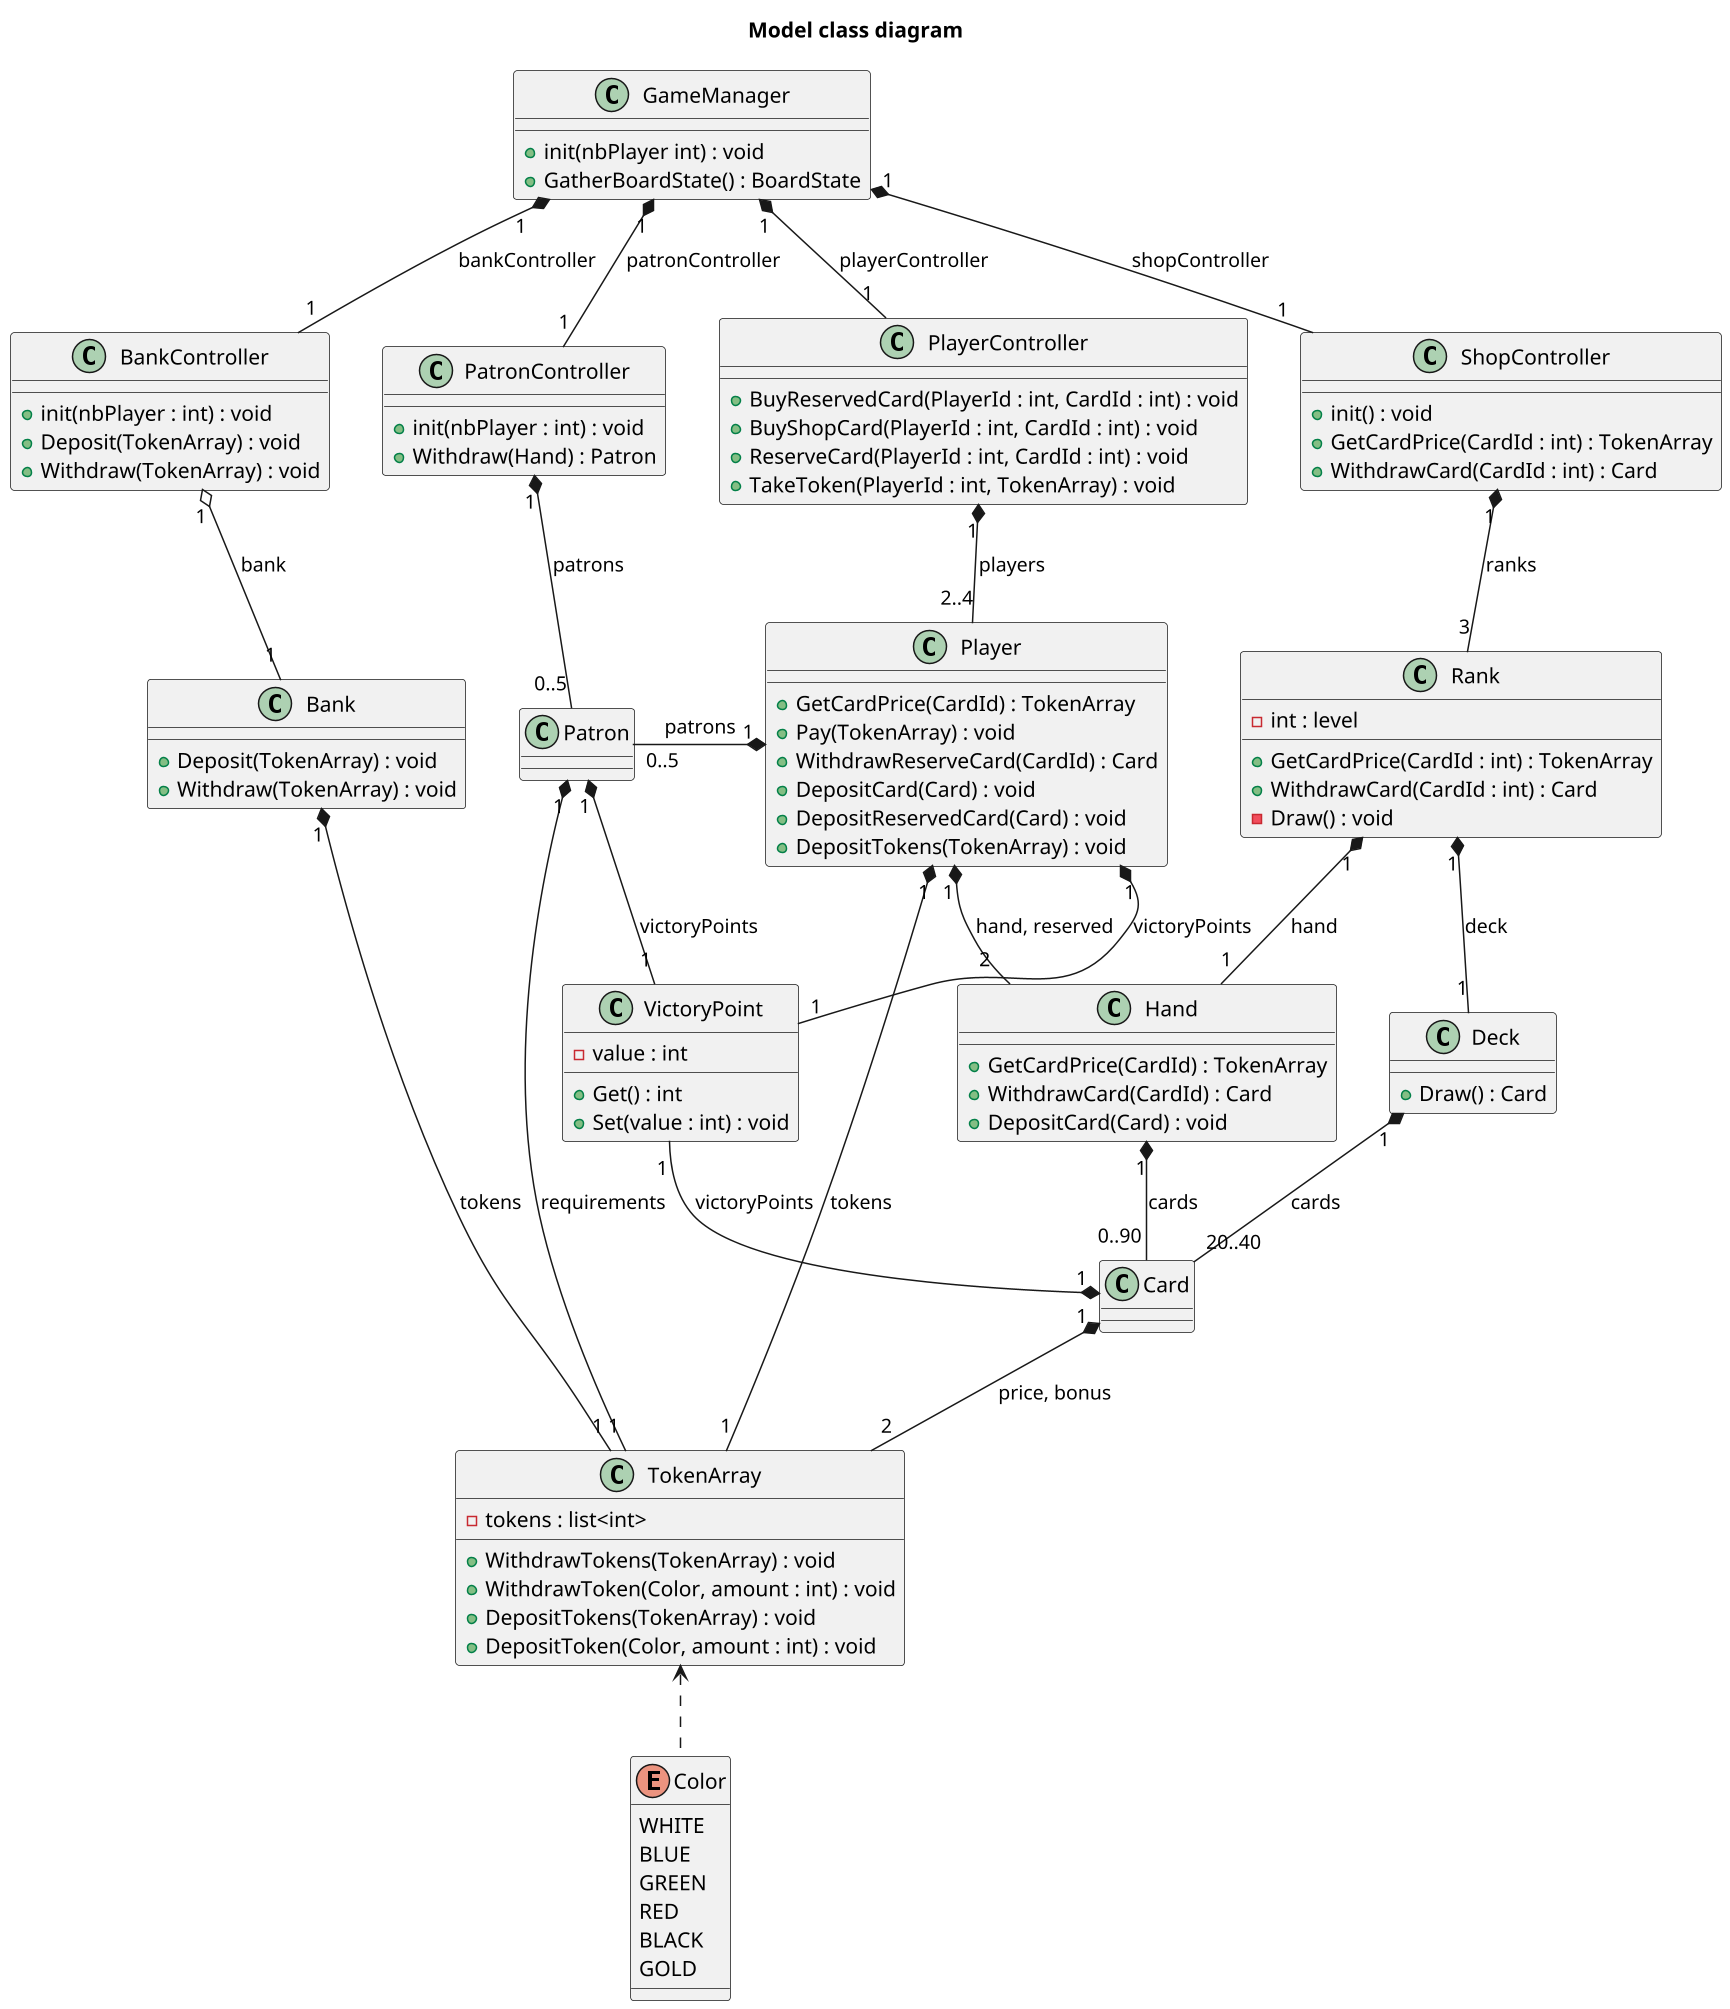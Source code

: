@startuml classDiagram
title Model class diagram
scale 1.5

GameManager "1" *-- "1" BankController : bankController
GameManager "1" *-- "1" PatronController : patronController
GameManager "1" *-- "1" PlayerController : playerController
GameManager "1" *-- "1" ShopController : shopController

BankController "1" o-down- "1" Bank : bank
Bank "1" *-- "1" TokenArray : tokens

PatronController "1" *-- "0..5" Patron : patrons
Patron "1" *-- "1" TokenArray : requirements

PlayerController "1" *-- "2..4" Player : players
Player "1" *-- "1" TokenArray : tokens
Player "1" *-- "2" Hand : hand, reserved
Player "1" *-- "0..5" Patron : patrons

ShopController "1" *-- "3" Rank : ranks
Rank "1" *-- "1" Hand : hand
Rank "1" *-- "1" Deck : deck

Deck "1" *-- "20..40" Card : cards
Hand "1" *-- "0..90" Card : cards

Card "1" *-- "2" TokenArray : price, bonus
TokenArray <.. Color


BankController .r[hidden]. PatronController
PatronController .r[hidden]. PlayerController
PlayerController .r[hidden]. ShopController

Bank .r[hidden]. Patron
Patron .r[hidden]. Player
Player .r[hidden]. Rank

VictoryPoint .r[hidden]. Hand
VictoryPoint "1" -[norank]-* "1" Patron : victoryPoints
VictoryPoint "1" -[norank]-* "1" Card : victoryPoints
VictoryPoint "1" -[norank]-* "1" Player : victoryPoints




class GameManager {
    +init(nbPlayer int) : void
    +GatherBoardState() : BoardState
}


class BankController {
    +init(nbPlayer : int) : void
    +Deposit(TokenArray) : void
    +Withdraw(TokenArray) : void
}

class PatronController {
    +init(nbPlayer : int) : void
    +Withdraw(Hand) : Patron
}

class PlayerController {
    +BuyReservedCard(PlayerId : int, CardId : int) : void
    +BuyShopCard(PlayerId : int, CardId : int) : void
    +ReserveCard(PlayerId : int, CardId : int) : void
    +TakeToken(PlayerId : int, TokenArray) : void
}

class ShopController {
    +init() : void
    +GetCardPrice(CardId : int) : TokenArray
    +WithdrawCard(CardId : int) : Card
}



class Bank {
    +Deposit(TokenArray) : void
    +Withdraw(TokenArray) : void
}



class Player {
    +GetCardPrice(CardId) : TokenArray
    +Pay(TokenArray) : void
    +WithdrawReserveCard(CardId) : Card
    +DepositCard(Card) : void
    +DepositReservedCard(Card) : void
    +DepositTokens(TokenArray) : void
}

class Rank {
    -int : level
    +GetCardPrice(CardId : int) : TokenArray
    +WithdrawCard(CardId : int) : Card
    -Draw() : void
}

class Hand {
    +GetCardPrice(CardId) : TokenArray
    +WithdrawCard(CardId) : Card
    +DepositCard(Card) : void
}

class Deck {
    +Draw() : Card
}


class VictoryPoint {
    -value : int
    +Get() : int
    +Set(value : int) : void
}

class TokenArray {
    -tokens : list<int>
    +WithdrawTokens(TokenArray) : void
    +WithdrawToken(Color, amount : int) : void
    +DepositTokens(TokenArray) : void
    +DepositToken(Color, amount : int) : void
}


enum Color {
    WHITE
    BLUE
    GREEN
    RED
    BLACK
    GOLD
}

@enduml


